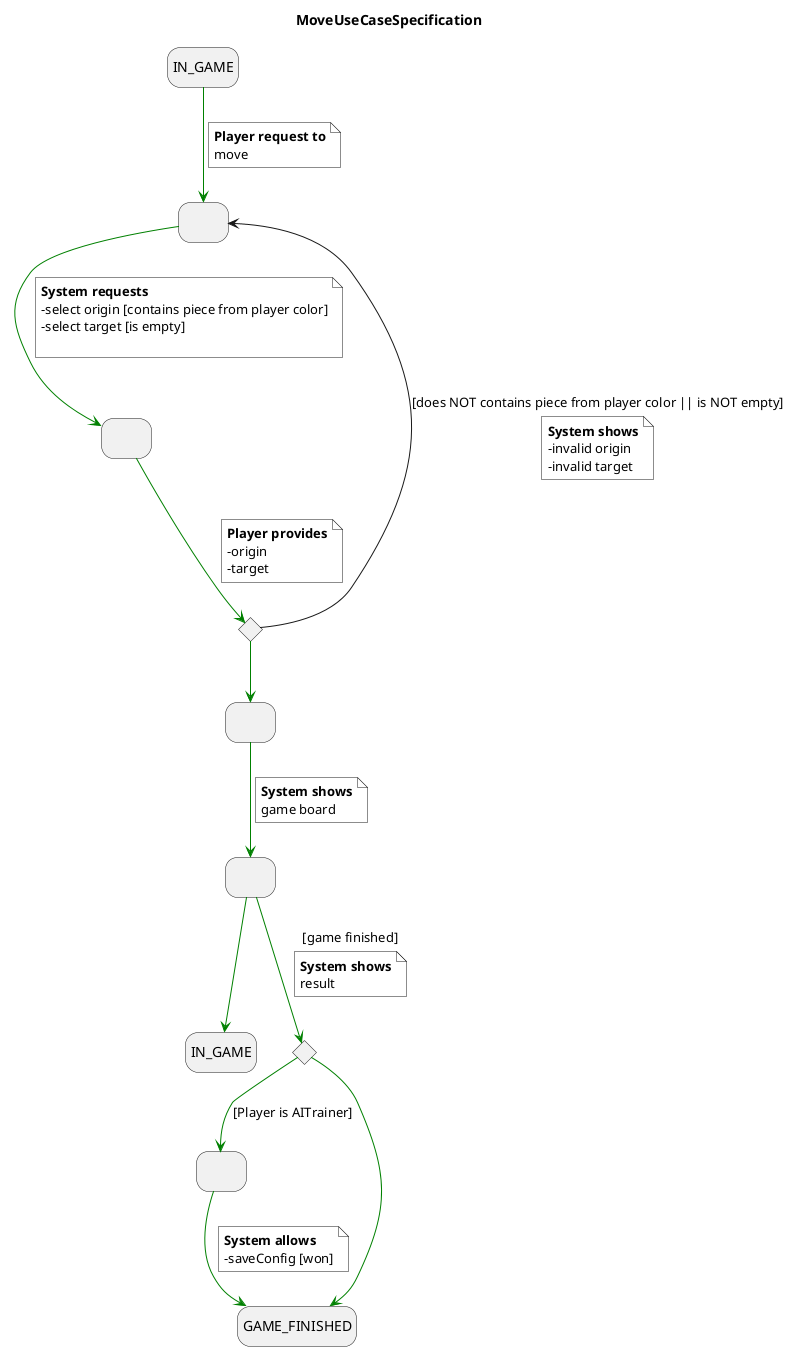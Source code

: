 @startuml MoveUseCaseSpecification
title MoveUseCaseSpecification
skinparam NoteBackgroundColor white
hide empty description
state IN_GAME as "IN_GAME"
state IN_GAME_FINISH as "IN_GAME"
state startedGame as " "
state numberOfPlayers as " "
state ifValidNumberOfPlayers <<choice>>
state state1 as " "
state state2 as " "
state actorChoice <<choice>>
state state3 as " "

' [*] --> IN_GAME
IN_GAME -[#green]-> startedGame
note on link #white
  <b>Player request to
  move
end note
startedGame -[#green]-> numberOfPlayers
note on link
  <b>System requests
  -select origin [contains piece from player color]
  -select target [is empty]

end note
numberOfPlayers -[#green]-> ifValidNumberOfPlayers
note on link
  <b>Player provides
  -origin
  -target
end note
ifValidNumberOfPlayers --> startedGame : [does NOT contains piece from player color || is NOT empty]
note on link
  <b>System shows
  -invalid origin
  -invalid target
end note

ifValidNumberOfPlayers -[#green]-> state1
state1 -[#green]-> state2
note on link
  <b>System shows
  game board
end note
' state2 -[#green]-> GAME_FINISHED : [game finished]
state2 -[#green]-> actorChoice : [game finished]
note on link
  <b>System shows
  result
end note
actorChoice -[#green]-> GAME_FINISHED
actorChoice -[#green]-> state3: [Player is AITrainer]
state3 -[#green]-> GAME_FINISHED
note on link
  <b>System allows
  -saveConfig [won]
end note
state2 -[#green]-> IN_GAME_FINISH

@enduml